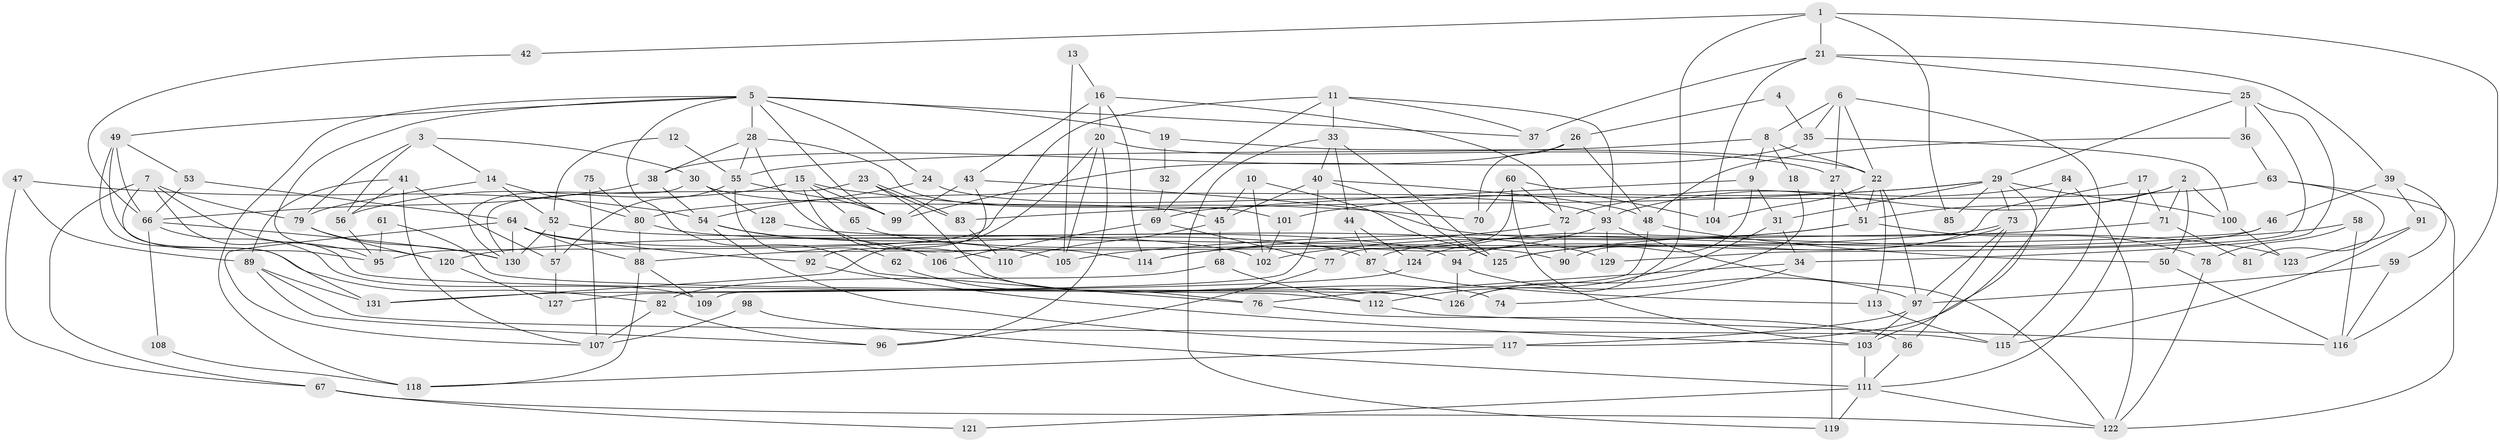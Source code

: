 // coarse degree distribution, {10: 0.025, 12: 0.025, 6: 0.125, 15: 0.025, 13: 0.025, 16: 0.05, 3: 0.075, 7: 0.125, 5: 0.2, 8: 0.075, 4: 0.125, 9: 0.075, 2: 0.025, 11: 0.025}
// Generated by graph-tools (version 1.1) at 2025/51/03/04/25 22:51:21]
// undirected, 131 vertices, 262 edges
graph export_dot {
  node [color=gray90,style=filled];
  1;
  2;
  3;
  4;
  5;
  6;
  7;
  8;
  9;
  10;
  11;
  12;
  13;
  14;
  15;
  16;
  17;
  18;
  19;
  20;
  21;
  22;
  23;
  24;
  25;
  26;
  27;
  28;
  29;
  30;
  31;
  32;
  33;
  34;
  35;
  36;
  37;
  38;
  39;
  40;
  41;
  42;
  43;
  44;
  45;
  46;
  47;
  48;
  49;
  50;
  51;
  52;
  53;
  54;
  55;
  56;
  57;
  58;
  59;
  60;
  61;
  62;
  63;
  64;
  65;
  66;
  67;
  68;
  69;
  70;
  71;
  72;
  73;
  74;
  75;
  76;
  77;
  78;
  79;
  80;
  81;
  82;
  83;
  84;
  85;
  86;
  87;
  88;
  89;
  90;
  91;
  92;
  93;
  94;
  95;
  96;
  97;
  98;
  99;
  100;
  101;
  102;
  103;
  104;
  105;
  106;
  107;
  108;
  109;
  110;
  111;
  112;
  113;
  114;
  115;
  116;
  117;
  118;
  119;
  120;
  121;
  122;
  123;
  124;
  125;
  126;
  127;
  128;
  129;
  130;
  131;
  1 -- 116;
  1 -- 21;
  1 -- 42;
  1 -- 85;
  1 -- 126;
  2 -- 51;
  2 -- 100;
  2 -- 50;
  2 -- 71;
  2 -- 72;
  3 -- 56;
  3 -- 79;
  3 -- 14;
  3 -- 30;
  4 -- 26;
  4 -- 35;
  5 -- 49;
  5 -- 76;
  5 -- 19;
  5 -- 24;
  5 -- 28;
  5 -- 37;
  5 -- 99;
  5 -- 118;
  5 -- 120;
  6 -- 115;
  6 -- 22;
  6 -- 8;
  6 -- 27;
  6 -- 35;
  7 -- 79;
  7 -- 112;
  7 -- 67;
  7 -- 95;
  7 -- 131;
  8 -- 9;
  8 -- 18;
  8 -- 22;
  8 -- 55;
  9 -- 31;
  9 -- 69;
  9 -- 90;
  10 -- 45;
  10 -- 102;
  10 -- 125;
  11 -- 93;
  11 -- 95;
  11 -- 33;
  11 -- 37;
  11 -- 69;
  12 -- 52;
  12 -- 55;
  13 -- 105;
  13 -- 16;
  14 -- 52;
  14 -- 79;
  14 -- 80;
  15 -- 99;
  15 -- 70;
  15 -- 56;
  15 -- 65;
  15 -- 110;
  16 -- 72;
  16 -- 43;
  16 -- 20;
  16 -- 114;
  17 -- 71;
  17 -- 94;
  17 -- 111;
  18 -- 126;
  19 -- 22;
  19 -- 32;
  20 -- 27;
  20 -- 96;
  20 -- 105;
  20 -- 131;
  21 -- 104;
  21 -- 37;
  21 -- 25;
  21 -- 39;
  22 -- 97;
  22 -- 51;
  22 -- 104;
  22 -- 113;
  23 -- 130;
  23 -- 83;
  23 -- 83;
  23 -- 74;
  24 -- 54;
  24 -- 93;
  25 -- 29;
  25 -- 34;
  25 -- 36;
  25 -- 129;
  26 -- 38;
  26 -- 48;
  26 -- 70;
  27 -- 119;
  27 -- 51;
  28 -- 101;
  28 -- 38;
  28 -- 55;
  28 -- 114;
  29 -- 83;
  29 -- 73;
  29 -- 31;
  29 -- 85;
  29 -- 100;
  29 -- 101;
  29 -- 103;
  30 -- 130;
  30 -- 45;
  30 -- 128;
  31 -- 112;
  31 -- 34;
  32 -- 69;
  33 -- 125;
  33 -- 40;
  33 -- 44;
  33 -- 119;
  34 -- 74;
  34 -- 76;
  35 -- 99;
  35 -- 100;
  36 -- 63;
  36 -- 48;
  38 -- 54;
  38 -- 66;
  39 -- 91;
  39 -- 46;
  39 -- 59;
  40 -- 125;
  40 -- 45;
  40 -- 48;
  40 -- 127;
  41 -- 89;
  41 -- 56;
  41 -- 57;
  41 -- 107;
  42 -- 66;
  43 -- 99;
  43 -- 92;
  43 -- 123;
  44 -- 124;
  44 -- 87;
  45 -- 68;
  45 -- 110;
  46 -- 88;
  46 -- 87;
  47 -- 89;
  47 -- 67;
  47 -- 54;
  48 -- 50;
  48 -- 109;
  49 -- 66;
  49 -- 53;
  49 -- 82;
  49 -- 95;
  50 -- 116;
  51 -- 78;
  51 -- 102;
  51 -- 124;
  52 -- 57;
  52 -- 130;
  52 -- 102;
  53 -- 64;
  53 -- 66;
  54 -- 117;
  54 -- 105;
  54 -- 106;
  55 -- 57;
  55 -- 62;
  55 -- 99;
  56 -- 95;
  57 -- 127;
  58 -- 105;
  58 -- 116;
  58 -- 78;
  59 -- 97;
  59 -- 116;
  60 -- 103;
  60 -- 72;
  60 -- 70;
  60 -- 77;
  60 -- 104;
  61 -- 126;
  61 -- 95;
  62 -- 76;
  63 -- 80;
  63 -- 122;
  63 -- 81;
  64 -- 88;
  64 -- 87;
  64 -- 92;
  64 -- 107;
  64 -- 130;
  65 -- 90;
  66 -- 130;
  66 -- 108;
  66 -- 109;
  67 -- 122;
  67 -- 121;
  68 -- 82;
  68 -- 112;
  69 -- 77;
  69 -- 106;
  71 -- 125;
  71 -- 81;
  72 -- 114;
  72 -- 90;
  73 -- 120;
  73 -- 97;
  73 -- 86;
  73 -- 125;
  75 -- 80;
  75 -- 107;
  76 -- 86;
  77 -- 96;
  78 -- 122;
  79 -- 120;
  79 -- 130;
  80 -- 88;
  80 -- 94;
  82 -- 107;
  82 -- 96;
  83 -- 110;
  84 -- 122;
  84 -- 93;
  84 -- 117;
  86 -- 111;
  87 -- 113;
  88 -- 118;
  88 -- 109;
  89 -- 131;
  89 -- 96;
  89 -- 115;
  91 -- 123;
  91 -- 115;
  92 -- 103;
  93 -- 114;
  93 -- 122;
  93 -- 129;
  94 -- 126;
  94 -- 97;
  97 -- 103;
  97 -- 117;
  98 -- 107;
  98 -- 111;
  100 -- 123;
  101 -- 102;
  103 -- 111;
  106 -- 126;
  108 -- 118;
  111 -- 122;
  111 -- 119;
  111 -- 121;
  112 -- 116;
  113 -- 115;
  117 -- 118;
  120 -- 127;
  124 -- 131;
  128 -- 129;
}
